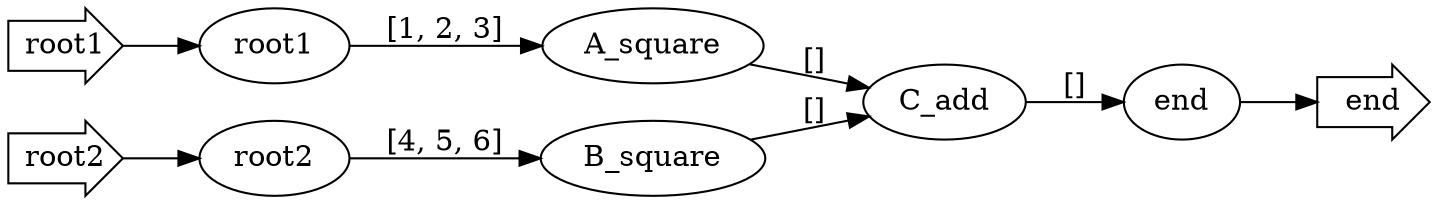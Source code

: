 

digraph G {
 rankdir=LR;
 root1[shape=rarrow];
 root1 -> n_0;
 root2[shape=rarrow];
 root2 -> n_1;
 end[shape=rarrow];
 n_2 -> end;
 n_0[label="root1"];
 n_1[label="root2"];
 n_2[label="end"];
 n_3[label="A_square"];
 n_4[label="B_square"];
 n_5[label="C_add"];
 n_0 -> n_3[label="[1, 2, 3]"];
 n_1 -> n_4[label="[4, 5, 6]"];
 n_3 -> n_5[label="[]"];
 n_4 -> n_5[label="[]"];
 n_5 -> n_2[label="[]"];
}